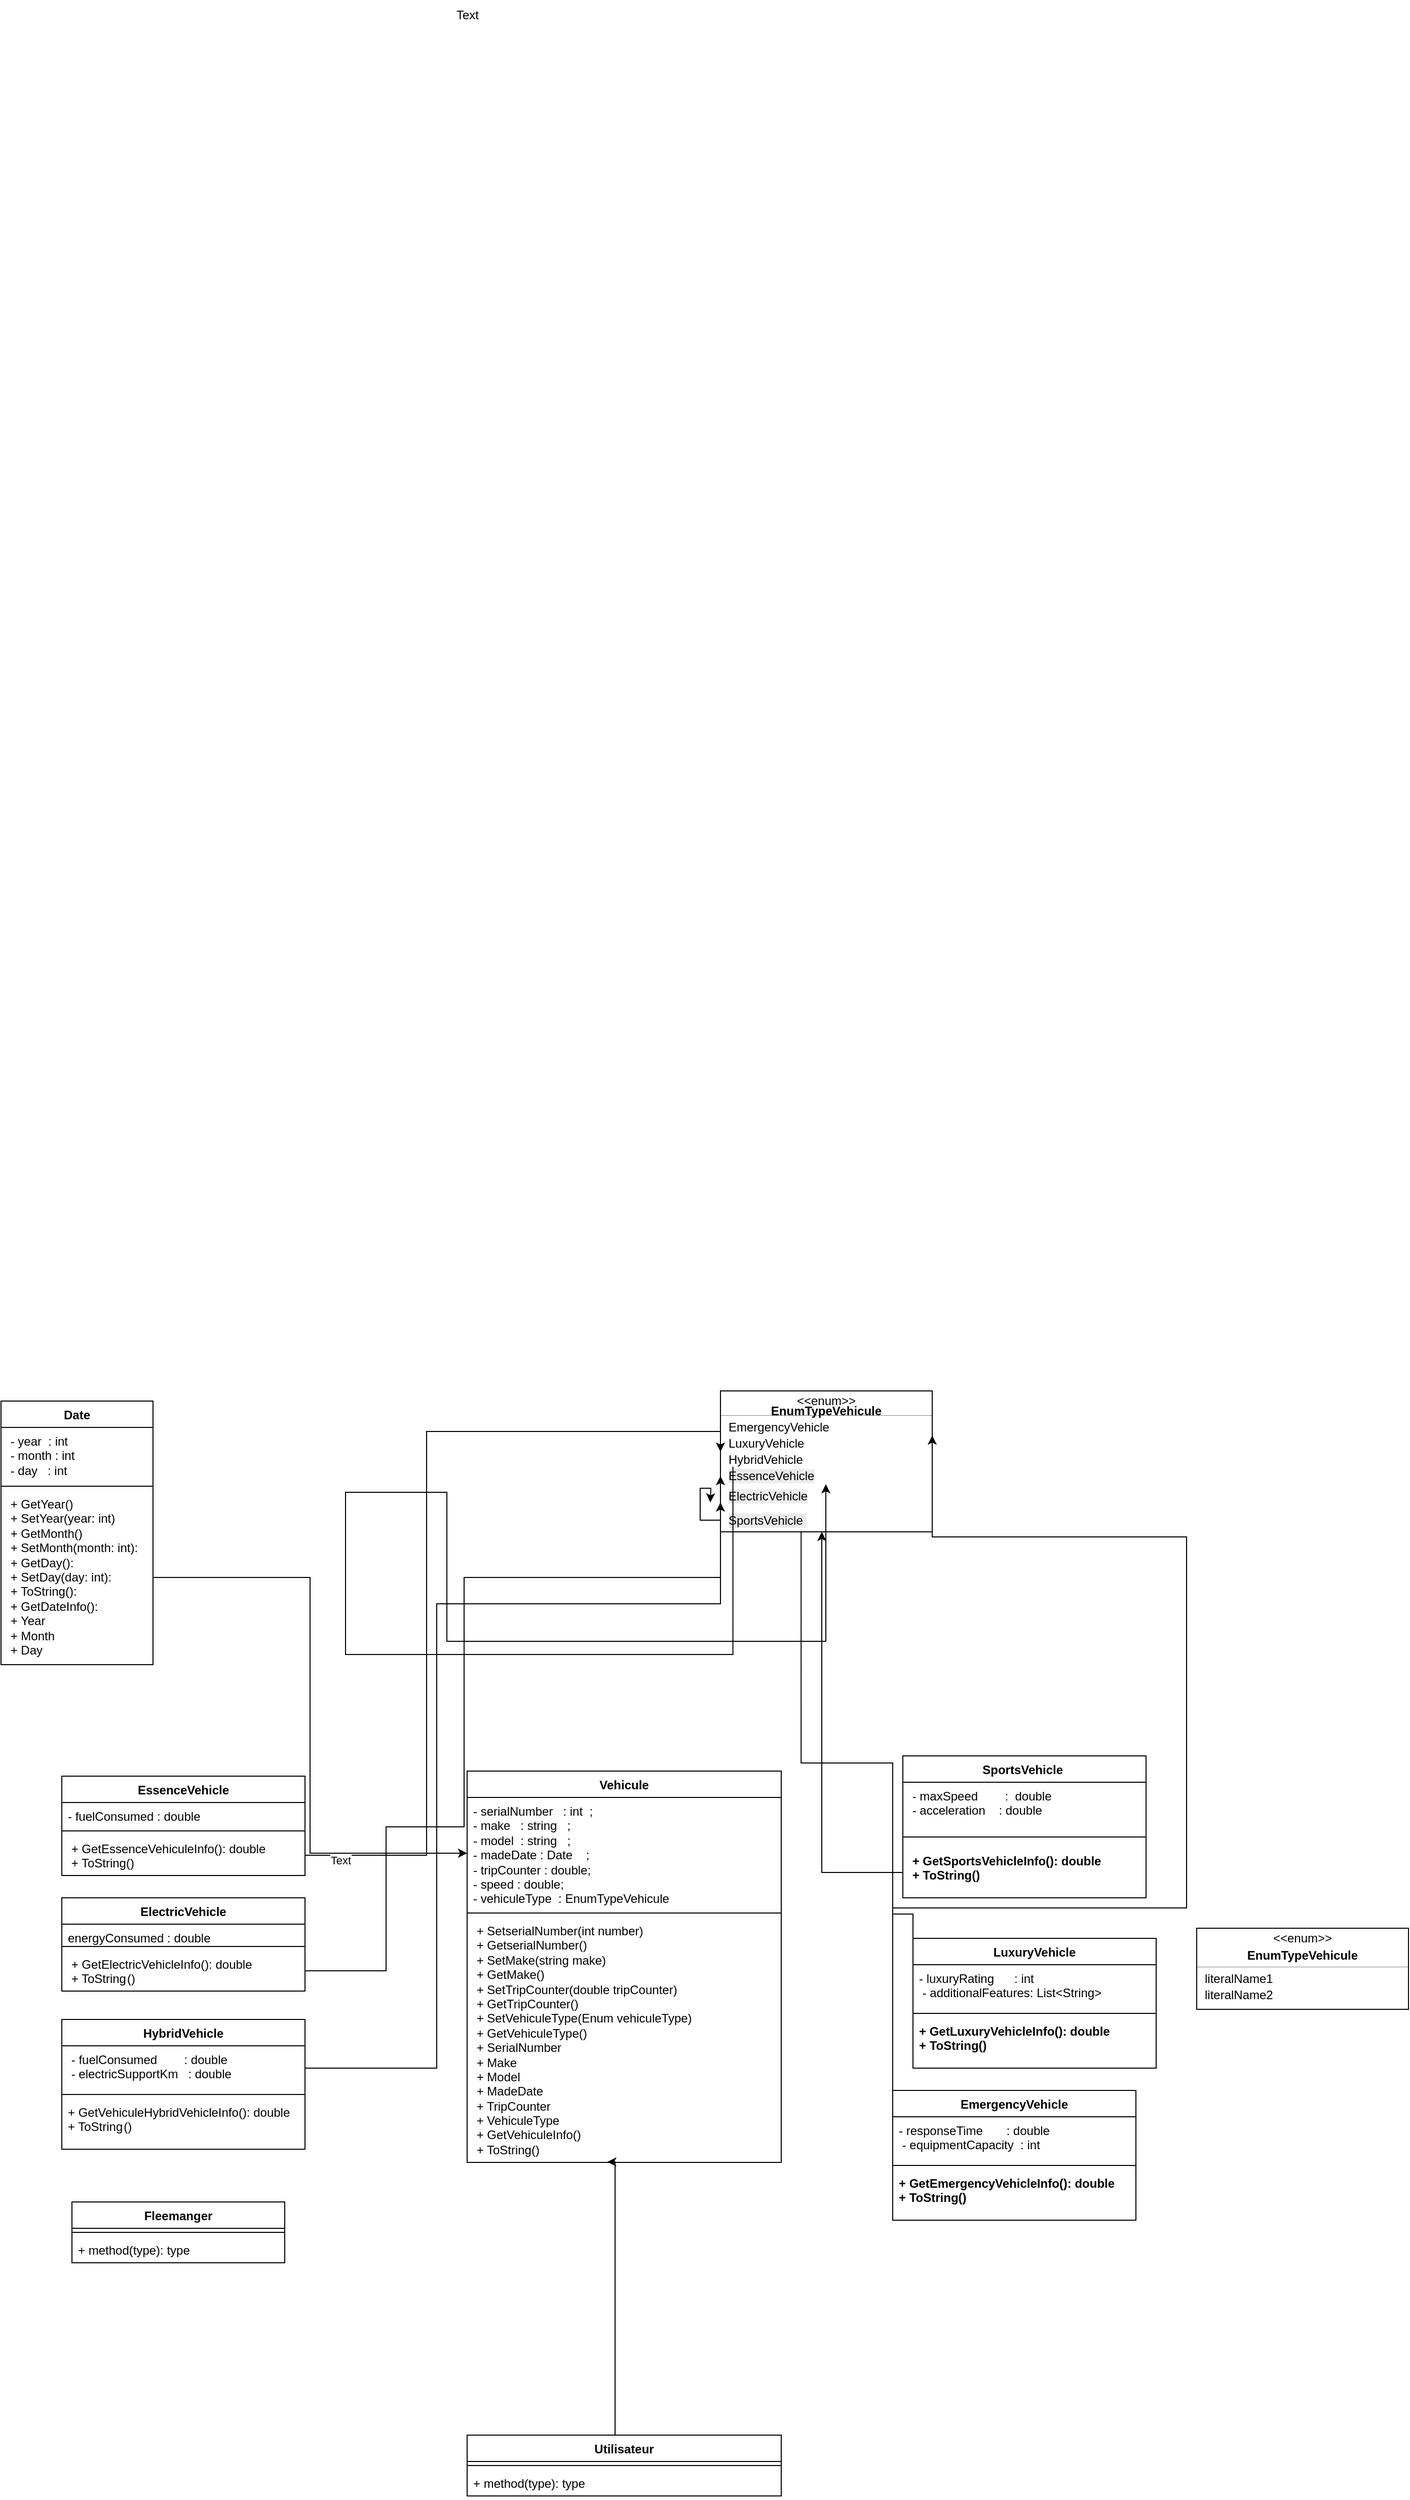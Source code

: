 <mxfile version="26.2.12">
  <diagram name="Page-1" id="3aWLDFFurOFjFMaDG3jm">
    <mxGraphModel grid="1" page="1" gridSize="10" guides="1" tooltips="1" connect="1" arrows="1" fold="1" pageScale="1" pageWidth="1100" pageHeight="1700" math="0" shadow="0">
      <root>
        <mxCell id="0" />
        <mxCell id="1" parent="0" />
        <mxCell id="qwMixDz7J2FrhQRotwlo-3" value="Vehicule" style="swimlane;fontStyle=1;align=center;verticalAlign=top;childLayout=stackLayout;horizontal=1;startSize=26;horizontalStack=0;resizeParent=1;resizeParentMax=0;resizeLast=0;collapsible=1;marginBottom=0;whiteSpace=wrap;html=1;" vertex="1" parent="1">
          <mxGeometry x="570" y="175" width="310" height="386" as="geometry" />
        </mxCell>
        <mxCell id="qwMixDz7J2FrhQRotwlo-4" value="&lt;div&gt;- serialNumber&amp;nbsp; &amp;nbsp;: int&amp;nbsp; ;&amp;nbsp; &amp;nbsp; &amp;nbsp; &amp;nbsp; &amp;nbsp; &amp;nbsp;&lt;/div&gt;&lt;div&gt;- make&amp;nbsp; &amp;nbsp;: string&amp;nbsp; &amp;nbsp;;&amp;nbsp; &amp;nbsp; &amp;nbsp; &amp;nbsp;&lt;/div&gt;&lt;div&gt;- model&amp;nbsp; : string&amp;nbsp; &amp;nbsp;&lt;span style=&quot;background-color: transparent; color: light-dark(rgb(0, 0, 0), rgb(255, 255, 255));&quot;&gt;;&amp;nbsp;&lt;/span&gt;&lt;span style=&quot;background-color: transparent; color: light-dark(rgb(0, 0, 0), rgb(255, 255, 255));&quot;&gt;&amp;nbsp;&lt;/span&gt;&lt;span style=&quot;background-color: transparent; color: light-dark(rgb(0, 0, 0), rgb(255, 255, 255));&quot;&gt;&amp;nbsp; &amp;nbsp; &amp;nbsp;&lt;/span&gt;&lt;/div&gt;&lt;div&gt;- madeDate : Date&amp;nbsp; &amp;nbsp;&amp;nbsp;&lt;span style=&quot;background-color: transparent; color: light-dark(rgb(0, 0, 0), rgb(255, 255, 255));&quot;&gt;;&amp;nbsp;&lt;/span&gt;&lt;span style=&quot;background-color: transparent; color: light-dark(rgb(0, 0, 0), rgb(255, 255, 255));&quot;&gt;&amp;nbsp;&lt;/span&gt;&lt;span style=&quot;background-color: transparent; color: light-dark(rgb(0, 0, 0), rgb(255, 255, 255));&quot;&gt;&amp;nbsp; &amp;nbsp; &amp;nbsp; &amp;nbsp; &amp;nbsp;&lt;/span&gt;&lt;/div&gt;&lt;div&gt;- tripCounter : double&lt;span style=&quot;background-color: transparent; color: light-dark(rgb(0, 0, 0), rgb(255, 255, 255));&quot;&gt;;&amp;nbsp;&lt;/span&gt;&lt;span style=&quot;background-color: transparent; color: light-dark(rgb(0, 0, 0), rgb(255, 255, 255));&quot;&gt;&amp;nbsp;&lt;/span&gt;&lt;/div&gt;&lt;div&gt;&lt;span style=&quot;background-color: transparent; color: light-dark(rgb(0, 0, 0), rgb(255, 255, 255));&quot;&gt;- speed : double&lt;/span&gt;&lt;span style=&quot;background-color: transparent; color: light-dark(rgb(0, 0, 0), rgb(255, 255, 255));&quot;&gt;;&amp;nbsp;&lt;/span&gt;&lt;span style=&quot;background-color: transparent; color: light-dark(rgb(0, 0, 0), rgb(255, 255, 255));&quot;&gt;&amp;nbsp;&lt;/span&gt;&lt;span style=&quot;background-color: transparent; color: light-dark(rgb(0, 0, 0), rgb(255, 255, 255));&quot;&gt;&amp;nbsp;&lt;/span&gt;&lt;span style=&quot;background-color: transparent; color: light-dark(rgb(0, 0, 0), rgb(255, 255, 255));&quot;&gt;&amp;nbsp; &amp;nbsp; &amp;nbsp; &amp;nbsp; &amp;nbsp; &amp;nbsp;&amp;nbsp;&lt;/span&gt;&lt;/div&gt;&lt;div&gt;&lt;span style=&quot;background-color: transparent; color: light-dark(rgb(0, 0, 0), rgb(255, 255, 255));&quot;&gt;- vehiculeType&amp;nbsp; : EnumTypeVehicule&lt;/span&gt;&lt;/div&gt;&lt;div&gt;&lt;br&gt;&lt;/div&gt;" style="text;strokeColor=none;fillColor=none;align=left;verticalAlign=top;spacingLeft=4;spacingRight=4;overflow=hidden;rotatable=0;points=[[0,0.5],[1,0.5]];portConstraint=eastwest;whiteSpace=wrap;html=1;" vertex="1" parent="qwMixDz7J2FrhQRotwlo-3">
          <mxGeometry y="26" width="310" height="110" as="geometry" />
        </mxCell>
        <mxCell id="qwMixDz7J2FrhQRotwlo-5" value="" style="line;strokeWidth=1;fillColor=none;align=left;verticalAlign=middle;spacingTop=-1;spacingLeft=3;spacingRight=3;rotatable=0;labelPosition=right;points=[];portConstraint=eastwest;strokeColor=inherit;" vertex="1" parent="qwMixDz7J2FrhQRotwlo-3">
          <mxGeometry y="136" width="310" height="8" as="geometry" />
        </mxCell>
        <mxCell id="qwMixDz7J2FrhQRotwlo-6" value="&lt;div&gt;&amp;nbsp;+ SetserialNumber(int number)&amp;nbsp; &amp;nbsp; &amp;nbsp; &amp;nbsp;&amp;nbsp;&lt;/div&gt;&lt;div&gt;&amp;nbsp;+ GetserialNumber()&lt;/div&gt;&lt;div&gt;&amp;nbsp;+ SetMake(string make)&amp;nbsp; &amp;nbsp; &amp;nbsp; &amp;nbsp; &amp;nbsp; &amp;nbsp; &amp;nbsp; &amp;nbsp; &amp;nbsp;&lt;/div&gt;&lt;div&gt;&amp;nbsp;+ GetMake()&amp;nbsp; &amp;nbsp;&lt;/div&gt;&lt;div&gt;&lt;span style=&quot;background-color: transparent; color: light-dark(rgb(0, 0, 0), rgb(255, 255, 255));&quot;&gt;&amp;nbsp;+ SetTripCounter(double tripCounter)&amp;nbsp; &amp;nbsp;&amp;nbsp;&lt;/span&gt;&lt;/div&gt;&lt;div&gt;&amp;nbsp;+ GetTripCounter()&amp;nbsp;&amp;nbsp;&lt;/div&gt;&lt;div&gt;&amp;nbsp;+ SetVehiculeType(Enum vehiculeType)&amp;nbsp;&amp;nbsp;&lt;/div&gt;&lt;div&gt;&amp;nbsp;+ GetVehiculeType()&lt;/div&gt;&lt;div&gt;&amp;nbsp;+ SerialNumber&amp;nbsp; &amp;nbsp;&amp;nbsp;&lt;/div&gt;&lt;div&gt;&amp;nbsp;+ Make&amp;nbsp;&amp;nbsp;&lt;/div&gt;&lt;div&gt;&amp;nbsp;+ Model&amp;nbsp;&lt;/div&gt;&lt;div&gt;&amp;nbsp;+ MadeDate&lt;/div&gt;&lt;div&gt;&amp;nbsp;+ TripCounter&lt;/div&gt;&lt;div&gt;&amp;nbsp;+ VehiculeType&amp;nbsp; &amp;nbsp; &amp;nbsp; &amp;nbsp; &amp;nbsp; &amp;nbsp; &amp;nbsp; &amp;nbsp; &amp;nbsp; &amp;nbsp; &amp;nbsp; &amp;nbsp; &amp;nbsp; &amp;nbsp;&lt;/div&gt;&lt;div&gt;&amp;nbsp;+ GetVehiculeInfo()&amp;nbsp;&amp;nbsp;&lt;/div&gt;&lt;div&gt;&lt;span style=&quot;background-color: transparent;&quot;&gt;&amp;nbsp;+ ToString()&amp;nbsp; &amp;nbsp;&lt;/span&gt;&amp;nbsp; &amp;nbsp; &amp;nbsp; &amp;nbsp; &amp;nbsp; &amp;nbsp; &amp;nbsp; &amp;nbsp;&amp;nbsp;&lt;/div&gt;&lt;div&gt;&lt;br&gt;&lt;/div&gt;" style="text;strokeColor=none;fillColor=none;align=left;verticalAlign=top;spacingLeft=4;spacingRight=4;overflow=hidden;rotatable=0;points=[[0,0.5],[1,0.5]];portConstraint=eastwest;whiteSpace=wrap;html=1;" vertex="1" parent="qwMixDz7J2FrhQRotwlo-3">
          <mxGeometry y="144" width="310" height="242" as="geometry" />
        </mxCell>
        <mxCell id="qwMixDz7J2FrhQRotwlo-12" value="EssenceVehicle" style="swimlane;fontStyle=1;align=center;verticalAlign=top;childLayout=stackLayout;horizontal=1;startSize=26;horizontalStack=0;resizeParent=1;resizeParentMax=0;resizeLast=0;collapsible=1;marginBottom=0;whiteSpace=wrap;html=1;" vertex="1" parent="1">
          <mxGeometry x="170" y="180" width="240" height="98" as="geometry" />
        </mxCell>
        <mxCell id="qwMixDz7J2FrhQRotwlo-13" value="- fuelConsumed : double&lt;span style=&quot;background-color: transparent; color: light-dark(rgb(0, 0, 0), rgb(255, 255, 255));&quot;&gt;&amp;nbsp;&lt;/span&gt;" style="text;strokeColor=none;fillColor=none;align=left;verticalAlign=top;spacingLeft=4;spacingRight=4;overflow=hidden;rotatable=0;points=[[0,0.5],[1,0.5]];portConstraint=eastwest;whiteSpace=wrap;html=1;" vertex="1" parent="qwMixDz7J2FrhQRotwlo-12">
          <mxGeometry y="26" width="240" height="24" as="geometry" />
        </mxCell>
        <mxCell id="qwMixDz7J2FrhQRotwlo-14" value="" style="line;strokeWidth=1;fillColor=none;align=left;verticalAlign=middle;spacingTop=-1;spacingLeft=3;spacingRight=3;rotatable=0;labelPosition=right;points=[];portConstraint=eastwest;strokeColor=inherit;" vertex="1" parent="qwMixDz7J2FrhQRotwlo-12">
          <mxGeometry y="50" width="240" height="8" as="geometry" />
        </mxCell>
        <mxCell id="qwMixDz7J2FrhQRotwlo-15" value="&amp;nbsp;+ GetEssenceVehiculeInfo(): double&lt;br&gt;&lt;div&gt;&lt;span style=&quot;background-color: transparent; color: light-dark(rgb(0, 0, 0), rgb(255, 255, 255));&quot;&gt;&amp;nbsp;+ ToString()&amp;nbsp;&lt;/span&gt;&amp;nbsp;&lt;/div&gt;" style="text;strokeColor=none;fillColor=none;align=left;verticalAlign=top;spacingLeft=4;spacingRight=4;overflow=hidden;rotatable=0;points=[[0,0.5],[1,0.5]];portConstraint=eastwest;whiteSpace=wrap;html=1;" vertex="1" parent="qwMixDz7J2FrhQRotwlo-12">
          <mxGeometry y="58" width="240" height="40" as="geometry" />
        </mxCell>
        <mxCell id="qwMixDz7J2FrhQRotwlo-16" value="Date" style="swimlane;fontStyle=1;align=center;verticalAlign=top;childLayout=stackLayout;horizontal=1;startSize=26;horizontalStack=0;resizeParent=1;resizeParentMax=0;resizeLast=0;collapsible=1;marginBottom=0;whiteSpace=wrap;html=1;" vertex="1" parent="1">
          <mxGeometry x="110" y="-190" width="150" height="260" as="geometry" />
        </mxCell>
        <mxCell id="qwMixDz7J2FrhQRotwlo-17" value="&lt;div&gt;&amp;nbsp;- year&amp;nbsp; : int&amp;nbsp; &amp;nbsp;&lt;/div&gt;&lt;div&gt;&amp;nbsp;- month : int&amp;nbsp; &amp;nbsp;&amp;nbsp;&lt;/div&gt;&lt;div&gt;&amp;nbsp;- day&amp;nbsp; &amp;nbsp;: int&amp;nbsp;&lt;/div&gt;" style="text;strokeColor=none;fillColor=none;align=left;verticalAlign=top;spacingLeft=4;spacingRight=4;overflow=hidden;rotatable=0;points=[[0,0.5],[1,0.5]];portConstraint=eastwest;whiteSpace=wrap;html=1;" vertex="1" parent="qwMixDz7J2FrhQRotwlo-16">
          <mxGeometry y="26" width="150" height="54" as="geometry" />
        </mxCell>
        <mxCell id="qwMixDz7J2FrhQRotwlo-18" value="" style="line;strokeWidth=1;fillColor=none;align=left;verticalAlign=middle;spacingTop=-1;spacingLeft=3;spacingRight=3;rotatable=0;labelPosition=right;points=[];portConstraint=eastwest;strokeColor=inherit;" vertex="1" parent="qwMixDz7J2FrhQRotwlo-16">
          <mxGeometry y="80" width="150" height="8" as="geometry" />
        </mxCell>
        <mxCell id="qwMixDz7J2FrhQRotwlo-19" value="&lt;div&gt;&amp;nbsp;+ GetYear()&lt;/div&gt;&lt;div&gt;&amp;nbsp;+ SetYear(year: int)&lt;/div&gt;&lt;div&gt;&amp;nbsp;+ GetMonth()&lt;/div&gt;&lt;div&gt;&amp;nbsp;+ SetMonth(month: int):&amp;nbsp;&lt;/div&gt;&lt;div&gt;&amp;nbsp;+ GetDay():&lt;/div&gt;&lt;div&gt;&amp;nbsp;+ SetDay(day: int):&amp;nbsp;&lt;/div&gt;&lt;div&gt;&amp;nbsp;+ ToString():&amp;nbsp;&lt;/div&gt;&lt;div&gt;&amp;nbsp;+ GetDateInfo():&lt;/div&gt;&lt;div&gt;&amp;nbsp;+ Year&amp;nbsp; &amp;nbsp; &amp;nbsp; &amp;nbsp; &amp;nbsp; &amp;nbsp; &amp;nbsp; &amp;nbsp; &amp;nbsp; &amp;nbsp; &amp;nbsp; &amp;nbsp; &amp;nbsp; &amp;nbsp; &amp;nbsp;&amp;nbsp;&lt;/div&gt;&lt;div&gt;&amp;nbsp;+ Month&amp;nbsp; &amp;nbsp; &amp;nbsp; &amp;nbsp; &amp;nbsp; &amp;nbsp; &amp;nbsp; &amp;nbsp; &amp;nbsp; &amp;nbsp; &amp;nbsp; &amp;nbsp; &amp;nbsp; &amp;nbsp;&lt;/div&gt;&lt;div&gt;&amp;nbsp;+ Day&amp;nbsp; &amp;nbsp; &amp;nbsp; &amp;nbsp; &amp;nbsp; &amp;nbsp; &amp;nbsp; &amp;nbsp; &amp;nbsp; &amp;nbsp;&lt;/div&gt;" style="text;strokeColor=none;fillColor=none;align=left;verticalAlign=top;spacingLeft=4;spacingRight=4;overflow=hidden;rotatable=0;points=[[0,0.5],[1,0.5]];portConstraint=eastwest;whiteSpace=wrap;html=1;" vertex="1" parent="qwMixDz7J2FrhQRotwlo-16">
          <mxGeometry y="88" width="150" height="172" as="geometry" />
        </mxCell>
        <mxCell id="qwMixDz7J2FrhQRotwlo-27" value="&lt;span style=&quot;text-align: left;&quot;&gt;ElectricVehicle&lt;/span&gt;" style="swimlane;fontStyle=1;align=center;verticalAlign=top;childLayout=stackLayout;horizontal=1;startSize=26;horizontalStack=0;resizeParent=1;resizeParentMax=0;resizeLast=0;collapsible=1;marginBottom=0;whiteSpace=wrap;html=1;" vertex="1" parent="1">
          <mxGeometry x="170" y="300" width="240" height="92" as="geometry" />
        </mxCell>
        <mxCell id="qwMixDz7J2FrhQRotwlo-43" value="energyConsumed : double" style="text;strokeColor=none;fillColor=none;align=left;verticalAlign=top;spacingLeft=4;spacingRight=4;overflow=hidden;rotatable=0;points=[[0,0.5],[1,0.5]];portConstraint=eastwest;whiteSpace=wrap;html=1;" vertex="1" parent="qwMixDz7J2FrhQRotwlo-27">
          <mxGeometry y="26" width="240" height="18" as="geometry" />
        </mxCell>
        <mxCell id="qwMixDz7J2FrhQRotwlo-29" value="" style="line;strokeWidth=1;fillColor=none;align=left;verticalAlign=middle;spacingTop=-1;spacingLeft=3;spacingRight=3;rotatable=0;labelPosition=right;points=[];portConstraint=eastwest;strokeColor=inherit;" vertex="1" parent="qwMixDz7J2FrhQRotwlo-27">
          <mxGeometry y="44" width="240" height="8" as="geometry" />
        </mxCell>
        <mxCell id="qwMixDz7J2FrhQRotwlo-30" value="&amp;nbsp;+ GetElectricVehicleInfo(): double&lt;div&gt;&lt;span style=&quot;background-color: transparent; color: light-dark(rgb(0, 0, 0), rgb(255, 255, 255));&quot;&gt;&amp;nbsp;+ ToString``()&lt;/span&gt;&lt;/div&gt;" style="text;strokeColor=none;fillColor=none;align=left;verticalAlign=top;spacingLeft=4;spacingRight=4;overflow=hidden;rotatable=0;points=[[0,0.5],[1,0.5]];portConstraint=eastwest;whiteSpace=wrap;html=1;" vertex="1" parent="qwMixDz7J2FrhQRotwlo-27">
          <mxGeometry y="52" width="240" height="40" as="geometry" />
        </mxCell>
        <mxCell id="qwMixDz7J2FrhQRotwlo-31" value="HybridVehicle" style="swimlane;fontStyle=1;align=center;verticalAlign=top;childLayout=stackLayout;horizontal=1;startSize=26;horizontalStack=0;resizeParent=1;resizeParentMax=0;resizeLast=0;collapsible=1;marginBottom=0;whiteSpace=wrap;html=1;" vertex="1" parent="1">
          <mxGeometry x="170" y="420" width="240" height="128" as="geometry">
            <mxRectangle x="170" y="420" width="110" height="30" as="alternateBounds" />
          </mxGeometry>
        </mxCell>
        <mxCell id="qwMixDz7J2FrhQRotwlo-32" value="&lt;div&gt;&lt;span style=&quot;background-color: transparent; color: light-dark(rgb(0, 0, 0), rgb(255, 255, 255));&quot;&gt;&amp;nbsp;-&lt;/span&gt;&lt;span style=&quot;background-color: transparent; color: light-dark(rgb(0, 0, 0), rgb(255, 255, 255));&quot;&gt;&amp;nbsp;&lt;/span&gt;fuelConsumed&amp;nbsp; &amp;nbsp; &amp;nbsp; &amp;nbsp; : double&amp;nbsp;&amp;nbsp;&lt;/div&gt;&lt;div&gt;&lt;span style=&quot;background-color: transparent;&quot;&gt;&amp;nbsp;- electricSupportKm&amp;nbsp; &amp;nbsp;: double&lt;/span&gt;&lt;span style=&quot;background-color: transparent; color: light-dark(rgb(0, 0, 0), rgb(255, 255, 255));&quot;&gt;&amp;nbsp;&lt;/span&gt;&lt;/div&gt;" style="text;strokeColor=none;fillColor=none;align=left;verticalAlign=top;spacingLeft=4;spacingRight=4;overflow=hidden;rotatable=0;points=[[0,0.5],[1,0.5]];portConstraint=eastwest;whiteSpace=wrap;html=1;" vertex="1" parent="qwMixDz7J2FrhQRotwlo-31">
          <mxGeometry y="26" width="240" height="44" as="geometry" />
        </mxCell>
        <mxCell id="qwMixDz7J2FrhQRotwlo-33" value="" style="line;strokeWidth=1;fillColor=none;align=left;verticalAlign=middle;spacingTop=-1;spacingLeft=3;spacingRight=3;rotatable=0;labelPosition=right;points=[];portConstraint=eastwest;strokeColor=inherit;" vertex="1" parent="qwMixDz7J2FrhQRotwlo-31">
          <mxGeometry y="70" width="240" height="8" as="geometry" />
        </mxCell>
        <mxCell id="qwMixDz7J2FrhQRotwlo-34" value="+ GetVehiculeHybridVehicleInfo(): double&lt;br&gt;&lt;div&gt;&lt;span style=&quot;background-color: transparent; color: light-dark(rgb(0, 0, 0), rgb(255, 255, 255));&quot;&gt;+ ToString``()&lt;/span&gt;&lt;/div&gt;" style="text;strokeColor=none;fillColor=none;align=left;verticalAlign=top;spacingLeft=4;spacingRight=4;overflow=hidden;rotatable=0;points=[[0,0.5],[1,0.5]];portConstraint=eastwest;whiteSpace=wrap;html=1;" vertex="1" parent="qwMixDz7J2FrhQRotwlo-31">
          <mxGeometry y="78" width="240" height="50" as="geometry" />
        </mxCell>
        <mxCell id="qwMixDz7J2FrhQRotwlo-44" value="LuxuryVehicle" style="swimlane;fontStyle=1;align=center;verticalAlign=top;childLayout=stackLayout;horizontal=1;startSize=26;horizontalStack=0;resizeParent=1;resizeParentMax=0;resizeLast=0;collapsible=1;marginBottom=0;whiteSpace=wrap;html=1;" vertex="1" parent="1">
          <mxGeometry x="1010" y="340" width="240" height="128" as="geometry" />
        </mxCell>
        <mxCell id="qwMixDz7J2FrhQRotwlo-45" value="&lt;div&gt;- luxuryRating&amp;nbsp; &amp;nbsp; &amp;nbsp; : int&lt;/div&gt;&lt;div&gt;&amp;nbsp;- additionalFeatures: List&amp;lt;String&amp;gt;&amp;nbsp;&lt;/div&gt;" style="text;strokeColor=none;fillColor=none;align=left;verticalAlign=top;spacingLeft=4;spacingRight=4;overflow=hidden;rotatable=0;points=[[0,0.5],[1,0.5]];portConstraint=eastwest;whiteSpace=wrap;html=1;" vertex="1" parent="qwMixDz7J2FrhQRotwlo-44">
          <mxGeometry y="26" width="240" height="44" as="geometry" />
        </mxCell>
        <mxCell id="qwMixDz7J2FrhQRotwlo-46" value="" style="line;strokeWidth=1;fillColor=none;align=left;verticalAlign=middle;spacingTop=-1;spacingLeft=3;spacingRight=3;rotatable=0;labelPosition=right;points=[];portConstraint=eastwest;strokeColor=inherit;" vertex="1" parent="qwMixDz7J2FrhQRotwlo-44">
          <mxGeometry y="70" width="240" height="8" as="geometry" />
        </mxCell>
        <mxCell id="qwMixDz7J2FrhQRotwlo-47" value="&lt;b&gt;+ GetLuxuryVehicleInfo(): double&lt;br&gt;&lt;/b&gt;&lt;div&gt;&lt;span style=&quot;background-color: transparent; color: light-dark(rgb(0, 0, 0), rgb(255, 255, 255));&quot;&gt;&lt;b&gt;+ ToString()&lt;/b&gt;&lt;/span&gt;&lt;/div&gt;" style="text;strokeColor=none;fillColor=none;align=left;verticalAlign=top;spacingLeft=4;spacingRight=4;overflow=hidden;rotatable=0;points=[[0,0.5],[1,0.5]];portConstraint=eastwest;whiteSpace=wrap;html=1;" vertex="1" parent="qwMixDz7J2FrhQRotwlo-44">
          <mxGeometry y="78" width="240" height="50" as="geometry" />
        </mxCell>
        <mxCell id="q5a6cAQjTK__uW6xB9Yp-13" style="edgeStyle=orthogonalEdgeStyle;rounded=0;orthogonalLoop=1;jettySize=auto;html=1;exitX=0;exitY=0;exitDx=0;exitDy=0;entryX=0.381;entryY=0.33;entryDx=0;entryDy=0;entryPerimeter=0;" edge="1" parent="1" source="qwMixDz7J2FrhQRotwlo-48" target="qwMixDz7J2FrhQRotwlo-62">
          <mxGeometry relative="1" as="geometry">
            <mxPoint x="560" y="300" as="targetPoint" />
          </mxGeometry>
        </mxCell>
        <mxCell id="qwMixDz7J2FrhQRotwlo-48" value="EmergencyVehicle" style="swimlane;fontStyle=1;align=center;verticalAlign=top;childLayout=stackLayout;horizontal=1;startSize=26;horizontalStack=0;resizeParent=1;resizeParentMax=0;resizeLast=0;collapsible=1;marginBottom=0;whiteSpace=wrap;html=1;" vertex="1" parent="1">
          <mxGeometry x="990" y="490" width="240" height="128" as="geometry" />
        </mxCell>
        <mxCell id="qwMixDz7J2FrhQRotwlo-49" value="&lt;div&gt;- responseTime&amp;nbsp; &amp;nbsp; &amp;nbsp; &amp;nbsp;: double&amp;nbsp;&amp;nbsp;&lt;/div&gt;&lt;div&gt;&amp;nbsp;- equipmentCapacity&amp;nbsp; : int&amp;nbsp;&amp;nbsp;&lt;/div&gt;" style="text;strokeColor=none;fillColor=none;align=left;verticalAlign=top;spacingLeft=4;spacingRight=4;overflow=hidden;rotatable=0;points=[[0,0.5],[1,0.5]];portConstraint=eastwest;whiteSpace=wrap;html=1;" vertex="1" parent="qwMixDz7J2FrhQRotwlo-48">
          <mxGeometry y="26" width="240" height="44" as="geometry" />
        </mxCell>
        <mxCell id="qwMixDz7J2FrhQRotwlo-50" value="" style="line;strokeWidth=1;fillColor=none;align=left;verticalAlign=middle;spacingTop=-1;spacingLeft=3;spacingRight=3;rotatable=0;labelPosition=right;points=[];portConstraint=eastwest;strokeColor=inherit;" vertex="1" parent="qwMixDz7J2FrhQRotwlo-48">
          <mxGeometry y="70" width="240" height="8" as="geometry" />
        </mxCell>
        <mxCell id="qwMixDz7J2FrhQRotwlo-51" value="&lt;b&gt;+ GetEmergencyVehicleInfo(): double&lt;br&gt;&lt;/b&gt;&lt;div&gt;&lt;span style=&quot;background-color: transparent; color: light-dark(rgb(0, 0, 0), rgb(255, 255, 255));&quot;&gt;&lt;b&gt;+ ToString()&lt;/b&gt;&lt;/span&gt;&lt;/div&gt;" style="text;strokeColor=none;fillColor=none;align=left;verticalAlign=top;spacingLeft=4;spacingRight=4;overflow=hidden;rotatable=0;points=[[0,0.5],[1,0.5]];portConstraint=eastwest;whiteSpace=wrap;html=1;" vertex="1" parent="qwMixDz7J2FrhQRotwlo-48">
          <mxGeometry y="78" width="240" height="50" as="geometry" />
        </mxCell>
        <mxCell id="qwMixDz7J2FrhQRotwlo-52" value="SportsVehicle&amp;nbsp;" style="swimlane;fontStyle=1;align=center;verticalAlign=top;childLayout=stackLayout;horizontal=1;startSize=26;horizontalStack=0;resizeParent=1;resizeParentMax=0;resizeLast=0;collapsible=1;marginBottom=0;whiteSpace=wrap;html=1;" vertex="1" parent="1">
          <mxGeometry x="1000" y="160" width="240" height="140" as="geometry" />
        </mxCell>
        <mxCell id="qwMixDz7J2FrhQRotwlo-53" value="&amp;nbsp;&lt;span style=&quot;background-color: transparent;&quot;&gt;- maxSpeed&amp;nbsp; &amp;nbsp; &amp;nbsp; &amp;nbsp; :&amp;nbsp; double&lt;/span&gt;&lt;div&gt;&lt;div&gt;&amp;nbsp;- acceleration&amp;nbsp; &amp;nbsp; : double&lt;/div&gt;&lt;/div&gt;" style="text;strokeColor=none;fillColor=none;align=left;verticalAlign=top;spacingLeft=4;spacingRight=4;overflow=hidden;rotatable=0;points=[[0,0.5],[1,0.5]];portConstraint=eastwest;whiteSpace=wrap;html=1;" vertex="1" parent="qwMixDz7J2FrhQRotwlo-52">
          <mxGeometry y="26" width="240" height="44" as="geometry" />
        </mxCell>
        <mxCell id="qwMixDz7J2FrhQRotwlo-54" value="" style="line;strokeWidth=1;fillColor=none;align=left;verticalAlign=middle;spacingTop=-1;spacingLeft=3;spacingRight=3;rotatable=0;labelPosition=right;points=[];portConstraint=eastwest;strokeColor=inherit;" vertex="1" parent="qwMixDz7J2FrhQRotwlo-52">
          <mxGeometry y="70" width="240" height="20" as="geometry" />
        </mxCell>
        <mxCell id="qwMixDz7J2FrhQRotwlo-55" value="&lt;b&gt;&amp;nbsp;+ Get&lt;span style=&quot;text-align: center;&quot;&gt;SportsVehicle&lt;/span&gt;Info(): double&lt;br&gt;&lt;/b&gt;&lt;div&gt;&lt;b&gt;&lt;span style=&quot;background-color: transparent; color: light-dark(rgb(0, 0, 0), rgb(255, 255, 255));&quot;&gt;&amp;nbsp;+ ToString()&amp;nbsp;&lt;/span&gt;&amp;nbsp;&lt;/b&gt;&lt;/div&gt;" style="text;strokeColor=none;fillColor=none;align=left;verticalAlign=top;spacingLeft=4;spacingRight=4;overflow=hidden;rotatable=0;points=[[0,0.5],[1,0.5]];portConstraint=eastwest;whiteSpace=wrap;html=1;" vertex="1" parent="qwMixDz7J2FrhQRotwlo-52">
          <mxGeometry y="90" width="240" height="50" as="geometry" />
        </mxCell>
        <mxCell id="qwMixDz7J2FrhQRotwlo-58" value="" style="fontStyle=1;align=center;verticalAlign=middle;childLayout=stackLayout;horizontal=1;horizontalStack=0;resizeParent=1;resizeParentMax=0;resizeLast=0;marginBottom=0;" vertex="1" parent="1">
          <mxGeometry x="820" y="-200" width="209" height="139" as="geometry" />
        </mxCell>
        <mxCell id="qwMixDz7J2FrhQRotwlo-59" value="&amp;lt;&amp;lt;enum&amp;gt;&amp;gt;" style="html=1;align=center;spacing=0;verticalAlign=middle;strokeColor=none;fillColor=none;whiteSpace=wrap;" vertex="1" parent="qwMixDz7J2FrhQRotwlo-58">
          <mxGeometry width="209" height="20" as="geometry" />
        </mxCell>
        <mxCell id="qwMixDz7J2FrhQRotwlo-60" value="EnumTypeVehicule" style="html=1;align=center;spacing=0;verticalAlign=middle;strokeColor=none;fillColor=none;whiteSpace=wrap;fontStyle=1;" vertex="1" parent="qwMixDz7J2FrhQRotwlo-58">
          <mxGeometry y="20" width="209" as="geometry" />
        </mxCell>
        <mxCell id="qwMixDz7J2FrhQRotwlo-61" value="" style="line;strokeWidth=0.25;fillColor=none;align=left;verticalAlign=middle;spacingTop=-1;spacingLeft=3;spacingRight=3;rotatable=0;labelPosition=right;points=[];portConstraint=eastwest;" vertex="1" parent="qwMixDz7J2FrhQRotwlo-58">
          <mxGeometry y="20" width="209" height="8" as="geometry" />
        </mxCell>
        <mxCell id="qwMixDz7J2FrhQRotwlo-62" value="EmergencyVehicle" style="html=1;align=left;spacing=0;spacingLeft=8;verticalAlign=middle;strokeColor=none;fillColor=none;whiteSpace=wrap;" vertex="1" parent="qwMixDz7J2FrhQRotwlo-58">
          <mxGeometry y="28" width="209" height="16" as="geometry" />
        </mxCell>
        <mxCell id="qwMixDz7J2FrhQRotwlo-63" value="LuxuryVehicle" style="html=1;align=left;spacing=0;spacingLeft=8;verticalAlign=middle;strokeColor=none;fillColor=none;whiteSpace=wrap;" vertex="1" parent="qwMixDz7J2FrhQRotwlo-58">
          <mxGeometry y="44" width="209" height="16" as="geometry" />
        </mxCell>
        <mxCell id="q5a6cAQjTK__uW6xB9Yp-4" value="HybridVehicle" style="html=1;align=left;spacing=0;spacingLeft=8;verticalAlign=middle;strokeColor=none;fillColor=none;whiteSpace=wrap;" vertex="1" parent="qwMixDz7J2FrhQRotwlo-58">
          <mxGeometry y="60" width="209" height="16" as="geometry" />
        </mxCell>
        <mxCell id="q5a6cAQjTK__uW6xB9Yp-5" value="&lt;br&gt;&lt;span style=&quot;color: rgb(0, 0, 0); font-family: Helvetica; font-size: 12px; font-style: normal; font-variant-ligatures: normal; font-variant-caps: normal; letter-spacing: normal; orphans: 2; text-indent: 0px; text-transform: none; widows: 2; word-spacing: 0px; -webkit-text-stroke-width: 0px; white-space: normal; background-color: rgb(236, 236, 236); text-decoration-thickness: initial; text-decoration-style: initial; text-decoration-color: initial; float: none; display: inline !important;&quot;&gt;EssenceVehicle&lt;/span&gt;&lt;div&gt;&lt;br&gt;&lt;/div&gt;" style="html=1;align=left;spacing=0;spacingLeft=8;verticalAlign=middle;strokeColor=none;fillColor=none;whiteSpace=wrap;" vertex="1" parent="qwMixDz7J2FrhQRotwlo-58">
          <mxGeometry y="76" width="209" height="16" as="geometry" />
        </mxCell>
        <mxCell id="q5a6cAQjTK__uW6xB9Yp-6" value="&lt;br&gt;&lt;span style=&quot;color: rgb(0, 0, 0); font-family: Helvetica; font-size: 12px; font-style: normal; font-variant-ligatures: normal; font-variant-caps: normal; letter-spacing: normal; orphans: 2; text-indent: 0px; text-transform: none; widows: 2; word-spacing: 0px; -webkit-text-stroke-width: 0px; white-space: normal; background-color: rgb(236, 236, 236); text-decoration-thickness: initial; text-decoration-style: initial; text-decoration-color: initial; float: none; display: inline !important;&quot;&gt;ElectricVehicle&lt;/span&gt;&lt;div&gt;&lt;br&gt;&lt;/div&gt;" style="html=1;align=left;spacing=0;spacingLeft=8;verticalAlign=middle;strokeColor=none;fillColor=none;whiteSpace=wrap;rotation=0;" vertex="1" parent="qwMixDz7J2FrhQRotwlo-58">
          <mxGeometry y="92" width="209" height="24" as="geometry" />
        </mxCell>
        <mxCell id="q5a6cAQjTK__uW6xB9Yp-19" style="edgeStyle=orthogonalEdgeStyle;rounded=0;orthogonalLoop=1;jettySize=auto;html=1;" edge="1" parent="qwMixDz7J2FrhQRotwlo-58" source="qwMixDz7J2FrhQRotwlo-64">
          <mxGeometry relative="1" as="geometry">
            <mxPoint x="-10" y="110" as="targetPoint" />
          </mxGeometry>
        </mxCell>
        <mxCell id="qwMixDz7J2FrhQRotwlo-64" value="&lt;br&gt;&lt;span style=&quot;color: rgb(0, 0, 0); font-family: Helvetica; font-size: 12px; font-style: normal; font-variant-ligatures: normal; font-variant-caps: normal; letter-spacing: normal; orphans: 2; text-align: center; text-indent: 0px; text-transform: none; widows: 2; word-spacing: 0px; -webkit-text-stroke-width: 0px; white-space: normal; background-color: rgb(236, 236, 236); text-decoration-thickness: initial; text-decoration-style: initial; text-decoration-color: initial; float: none; display: inline !important;&quot;&gt;SportsVehicle&amp;nbsp;&lt;/span&gt;&lt;div&gt;&lt;br/&gt;&lt;/div&gt;" style="html=1;align=left;spacing=0;spacingLeft=8;verticalAlign=middle;strokeColor=none;fillColor=none;whiteSpace=wrap;rotation=0;" vertex="1" parent="qwMixDz7J2FrhQRotwlo-58">
          <mxGeometry y="116" width="209" height="23" as="geometry" />
        </mxCell>
        <mxCell id="q5a6cAQjTK__uW6xB9Yp-16" style="edgeStyle=orthogonalEdgeStyle;rounded=0;orthogonalLoop=1;jettySize=auto;html=1;exitX=0.059;exitY=-0.08;exitDx=0;exitDy=0;exitPerimeter=0;" edge="1" parent="qwMixDz7J2FrhQRotwlo-58" source="q5a6cAQjTK__uW6xB9Yp-5" target="q5a6cAQjTK__uW6xB9Yp-5">
          <mxGeometry relative="1" as="geometry">
            <Array as="points">
              <mxPoint x="12" y="260" />
              <mxPoint x="-370" y="260" />
              <mxPoint x="-370" y="100" />
              <mxPoint x="-270" y="100" />
              <mxPoint x="-270" y="247" />
              <mxPoint x="104" y="247" />
            </Array>
          </mxGeometry>
        </mxCell>
        <mxCell id="qwMixDz7J2FrhQRotwlo-65" value="" style="fontStyle=1;align=center;verticalAlign=middle;childLayout=stackLayout;horizontal=1;horizontalStack=0;resizeParent=1;resizeParentMax=0;resizeLast=0;marginBottom=0;" vertex="1" parent="1">
          <mxGeometry x="1290" y="330" width="209" height="80" as="geometry" />
        </mxCell>
        <mxCell id="qwMixDz7J2FrhQRotwlo-66" value="&amp;lt;&amp;lt;enum&amp;gt;&amp;gt;" style="html=1;align=center;spacing=0;verticalAlign=middle;strokeColor=none;fillColor=none;whiteSpace=wrap;" vertex="1" parent="qwMixDz7J2FrhQRotwlo-65">
          <mxGeometry width="209" height="20" as="geometry" />
        </mxCell>
        <mxCell id="qwMixDz7J2FrhQRotwlo-67" value="EnumTypeVehicule" style="html=1;align=center;spacing=0;verticalAlign=middle;strokeColor=none;fillColor=none;whiteSpace=wrap;fontStyle=1;" vertex="1" parent="qwMixDz7J2FrhQRotwlo-65">
          <mxGeometry y="20" width="209" height="14" as="geometry" />
        </mxCell>
        <mxCell id="qwMixDz7J2FrhQRotwlo-68" value="" style="line;strokeWidth=0.25;fillColor=none;align=left;verticalAlign=middle;spacingTop=-1;spacingLeft=3;spacingRight=3;rotatable=0;labelPosition=right;points=[];portConstraint=eastwest;" vertex="1" parent="qwMixDz7J2FrhQRotwlo-65">
          <mxGeometry y="34" width="209" height="8" as="geometry" />
        </mxCell>
        <mxCell id="qwMixDz7J2FrhQRotwlo-69" value="literalName1" style="html=1;align=left;spacing=0;spacingLeft=8;verticalAlign=middle;strokeColor=none;fillColor=none;whiteSpace=wrap;" vertex="1" parent="qwMixDz7J2FrhQRotwlo-65">
          <mxGeometry y="42" width="209" height="16" as="geometry" />
        </mxCell>
        <mxCell id="qwMixDz7J2FrhQRotwlo-70" value="literalName2" style="html=1;align=left;spacing=0;spacingLeft=8;verticalAlign=middle;strokeColor=none;fillColor=none;whiteSpace=wrap;" vertex="1" parent="qwMixDz7J2FrhQRotwlo-65">
          <mxGeometry y="58" width="209" height="16" as="geometry" />
        </mxCell>
        <mxCell id="qwMixDz7J2FrhQRotwlo-71" value="" style="html=1;align=left;spacing=0;spacingLeft=8;verticalAlign=middle;strokeColor=none;fillColor=none;whiteSpace=wrap;" vertex="1" parent="qwMixDz7J2FrhQRotwlo-65">
          <mxGeometry y="74" width="209" height="6" as="geometry" />
        </mxCell>
        <mxCell id="qwMixDz7J2FrhQRotwlo-72" value="Utilisateur" style="swimlane;fontStyle=1;align=center;verticalAlign=top;childLayout=stackLayout;horizontal=1;startSize=26;horizontalStack=0;resizeParent=1;resizeParentMax=0;resizeLast=0;collapsible=1;marginBottom=0;whiteSpace=wrap;html=1;" vertex="1" parent="1">
          <mxGeometry x="570" y="830" width="310" height="60" as="geometry">
            <mxRectangle x="570" y="630" width="90" height="30" as="alternateBounds" />
          </mxGeometry>
        </mxCell>
        <mxCell id="qwMixDz7J2FrhQRotwlo-74" value="" style="line;strokeWidth=1;fillColor=none;align=left;verticalAlign=middle;spacingTop=-1;spacingLeft=3;spacingRight=3;rotatable=0;labelPosition=right;points=[];portConstraint=eastwest;strokeColor=inherit;" vertex="1" parent="qwMixDz7J2FrhQRotwlo-72">
          <mxGeometry y="26" width="310" height="8" as="geometry" />
        </mxCell>
        <mxCell id="qwMixDz7J2FrhQRotwlo-75" value="+ method(type): type" style="text;strokeColor=none;fillColor=none;align=left;verticalAlign=top;spacingLeft=4;spacingRight=4;overflow=hidden;rotatable=0;points=[[0,0.5],[1,0.5]];portConstraint=eastwest;whiteSpace=wrap;html=1;" vertex="1" parent="qwMixDz7J2FrhQRotwlo-72">
          <mxGeometry y="34" width="310" height="26" as="geometry" />
        </mxCell>
        <mxCell id="qwMixDz7J2FrhQRotwlo-82" value="Fleemanger" style="swimlane;fontStyle=1;align=center;verticalAlign=top;childLayout=stackLayout;horizontal=1;startSize=26;horizontalStack=0;resizeParent=1;resizeParentMax=0;resizeLast=0;collapsible=1;marginBottom=0;whiteSpace=wrap;html=1;" vertex="1" parent="1">
          <mxGeometry x="180" y="600" width="210" height="60" as="geometry" />
        </mxCell>
        <mxCell id="qwMixDz7J2FrhQRotwlo-84" value="" style="line;strokeWidth=1;fillColor=none;align=left;verticalAlign=middle;spacingTop=-1;spacingLeft=3;spacingRight=3;rotatable=0;labelPosition=right;points=[];portConstraint=eastwest;strokeColor=inherit;" vertex="1" parent="qwMixDz7J2FrhQRotwlo-82">
          <mxGeometry y="26" width="210" height="8" as="geometry" />
        </mxCell>
        <mxCell id="qwMixDz7J2FrhQRotwlo-85" value="+ method(type): type" style="text;strokeColor=none;fillColor=none;align=left;verticalAlign=top;spacingLeft=4;spacingRight=4;overflow=hidden;rotatable=0;points=[[0,0.5],[1,0.5]];portConstraint=eastwest;whiteSpace=wrap;html=1;" vertex="1" parent="qwMixDz7J2FrhQRotwlo-82">
          <mxGeometry y="34" width="210" height="26" as="geometry" />
        </mxCell>
        <mxCell id="q5a6cAQjTK__uW6xB9Yp-8" style="edgeStyle=orthogonalEdgeStyle;rounded=0;orthogonalLoop=1;jettySize=auto;html=1;entryX=0;entryY=0.75;entryDx=0;entryDy=0;" edge="1" parent="1" source="qwMixDz7J2FrhQRotwlo-32" target="q5a6cAQjTK__uW6xB9Yp-6">
          <mxGeometry relative="1" as="geometry">
            <Array as="points">
              <mxPoint x="540" y="468" />
              <mxPoint x="540" y="10" />
            </Array>
          </mxGeometry>
        </mxCell>
        <mxCell id="q5a6cAQjTK__uW6xB9Yp-9" style="edgeStyle=orthogonalEdgeStyle;rounded=0;orthogonalLoop=1;jettySize=auto;html=1;entryX=0;entryY=0.5;entryDx=0;entryDy=0;" edge="1" parent="1" source="qwMixDz7J2FrhQRotwlo-30" target="q5a6cAQjTK__uW6xB9Yp-5">
          <mxGeometry relative="1" as="geometry">
            <Array as="points">
              <mxPoint x="490" y="372" />
              <mxPoint x="490" y="230" />
              <mxPoint x="567" y="230" />
              <mxPoint x="567" y="-16" />
            </Array>
          </mxGeometry>
        </mxCell>
        <mxCell id="q5a6cAQjTK__uW6xB9Yp-11" style="edgeStyle=orthogonalEdgeStyle;rounded=0;orthogonalLoop=1;jettySize=auto;html=1;exitX=0;exitY=0.5;exitDx=0;exitDy=0;" edge="1" parent="1" source="qwMixDz7J2FrhQRotwlo-55" target="qwMixDz7J2FrhQRotwlo-64">
          <mxGeometry relative="1" as="geometry">
            <mxPoint x="560" y="310" as="targetPoint" />
            <Array as="points">
              <mxPoint x="920" y="275" />
            </Array>
          </mxGeometry>
        </mxCell>
        <mxCell id="q5a6cAQjTK__uW6xB9Yp-12" style="edgeStyle=orthogonalEdgeStyle;rounded=0;orthogonalLoop=1;jettySize=auto;html=1;exitX=0;exitY=0;exitDx=0;exitDy=0;entryX=1;entryY=0;entryDx=0;entryDy=0;" edge="1" parent="1" source="qwMixDz7J2FrhQRotwlo-44" target="qwMixDz7J2FrhQRotwlo-63">
          <mxGeometry relative="1" as="geometry">
            <mxPoint x="570" y="290" as="targetPoint" />
            <Array as="points">
              <mxPoint x="1010" y="316" />
              <mxPoint x="990" y="316" />
              <mxPoint x="990" y="310" />
              <mxPoint x="1280" y="310" />
              <mxPoint x="1280" y="-56" />
            </Array>
          </mxGeometry>
        </mxCell>
        <mxCell id="q5a6cAQjTK__uW6xB9Yp-14" style="edgeStyle=orthogonalEdgeStyle;rounded=0;orthogonalLoop=1;jettySize=auto;html=1;entryX=0.446;entryY=0.998;entryDx=0;entryDy=0;entryPerimeter=0;" edge="1" parent="1" target="qwMixDz7J2FrhQRotwlo-6">
          <mxGeometry relative="1" as="geometry">
            <mxPoint x="716" y="830" as="sourcePoint" />
            <mxPoint x="660" y="564.63" as="targetPoint" />
            <Array as="points">
              <mxPoint x="716" y="560" />
            </Array>
          </mxGeometry>
        </mxCell>
        <mxCell id="q5a6cAQjTK__uW6xB9Yp-15" style="edgeStyle=orthogonalEdgeStyle;rounded=0;orthogonalLoop=1;jettySize=auto;html=1;" edge="1" parent="1" source="qwMixDz7J2FrhQRotwlo-19" target="qwMixDz7J2FrhQRotwlo-4">
          <mxGeometry relative="1" as="geometry" />
        </mxCell>
        <mxCell id="q5a6cAQjTK__uW6xB9Yp-10" style="edgeStyle=orthogonalEdgeStyle;rounded=0;orthogonalLoop=1;jettySize=auto;html=1;entryX=0;entryY=0;entryDx=0;entryDy=0;" edge="1" parent="1" source="qwMixDz7J2FrhQRotwlo-15" target="q5a6cAQjTK__uW6xB9Yp-4">
          <mxGeometry relative="1" as="geometry">
            <mxPoint x="560" y="310" as="targetPoint" />
            <Array as="points">
              <mxPoint x="530" y="258" />
              <mxPoint x="530" y="-160" />
              <mxPoint x="820" y="-160" />
            </Array>
          </mxGeometry>
        </mxCell>
        <mxCell id="q5a6cAQjTK__uW6xB9Yp-17" value="Text" style="edgeLabel;html=1;align=center;verticalAlign=middle;resizable=0;points=[];" connectable="0" vertex="1" parent="q5a6cAQjTK__uW6xB9Yp-10">
          <mxGeometry x="-0.917" y="-5" relative="1" as="geometry">
            <mxPoint as="offset" />
          </mxGeometry>
        </mxCell>
        <mxCell id="q5a6cAQjTK__uW6xB9Yp-20" value="Text" style="text;html=1;align=center;verticalAlign=middle;resizable=0;points=[];autosize=1;strokeColor=none;fillColor=none;" vertex="1" parent="1">
          <mxGeometry x="545" y="-1572" width="50" height="30" as="geometry" />
        </mxCell>
      </root>
    </mxGraphModel>
  </diagram>
</mxfile>
